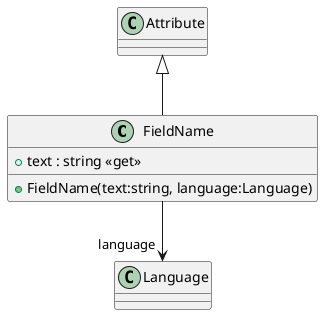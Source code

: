 @startuml
class FieldName {
    + text : string <<get>>
    + FieldName(text:string, language:Language)
}
Attribute <|-- FieldName
FieldName --> "language" Language
@enduml
